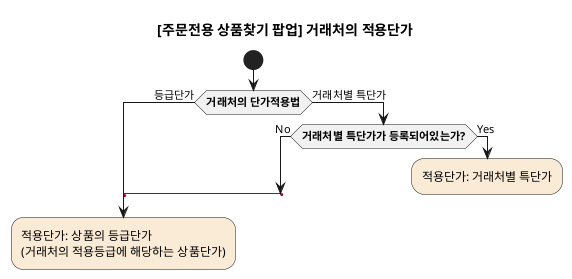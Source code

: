 @startuml
title [주문전용 상품찾기 팝업] 거래처의 적용단가

start
if (**거래처의 단가적용법**) then (등급단가)
  label sp_lab0
  label sp_lab1
  label lab
  #AntiqueWhite:적용단가: 상품의 등급단가\n(거래처의 적용등급에 해당하는 상품단가);
  detach
else (거래처별 특단가)
  if (**거래처별 특단가가 등록되어있는가?**) then (No)
  label sp_lab2
  goto lab
  else (Yes)
  #AntiqueWhite:적용단가: 거래처별 특단가;
  detach
endif

@enduml
